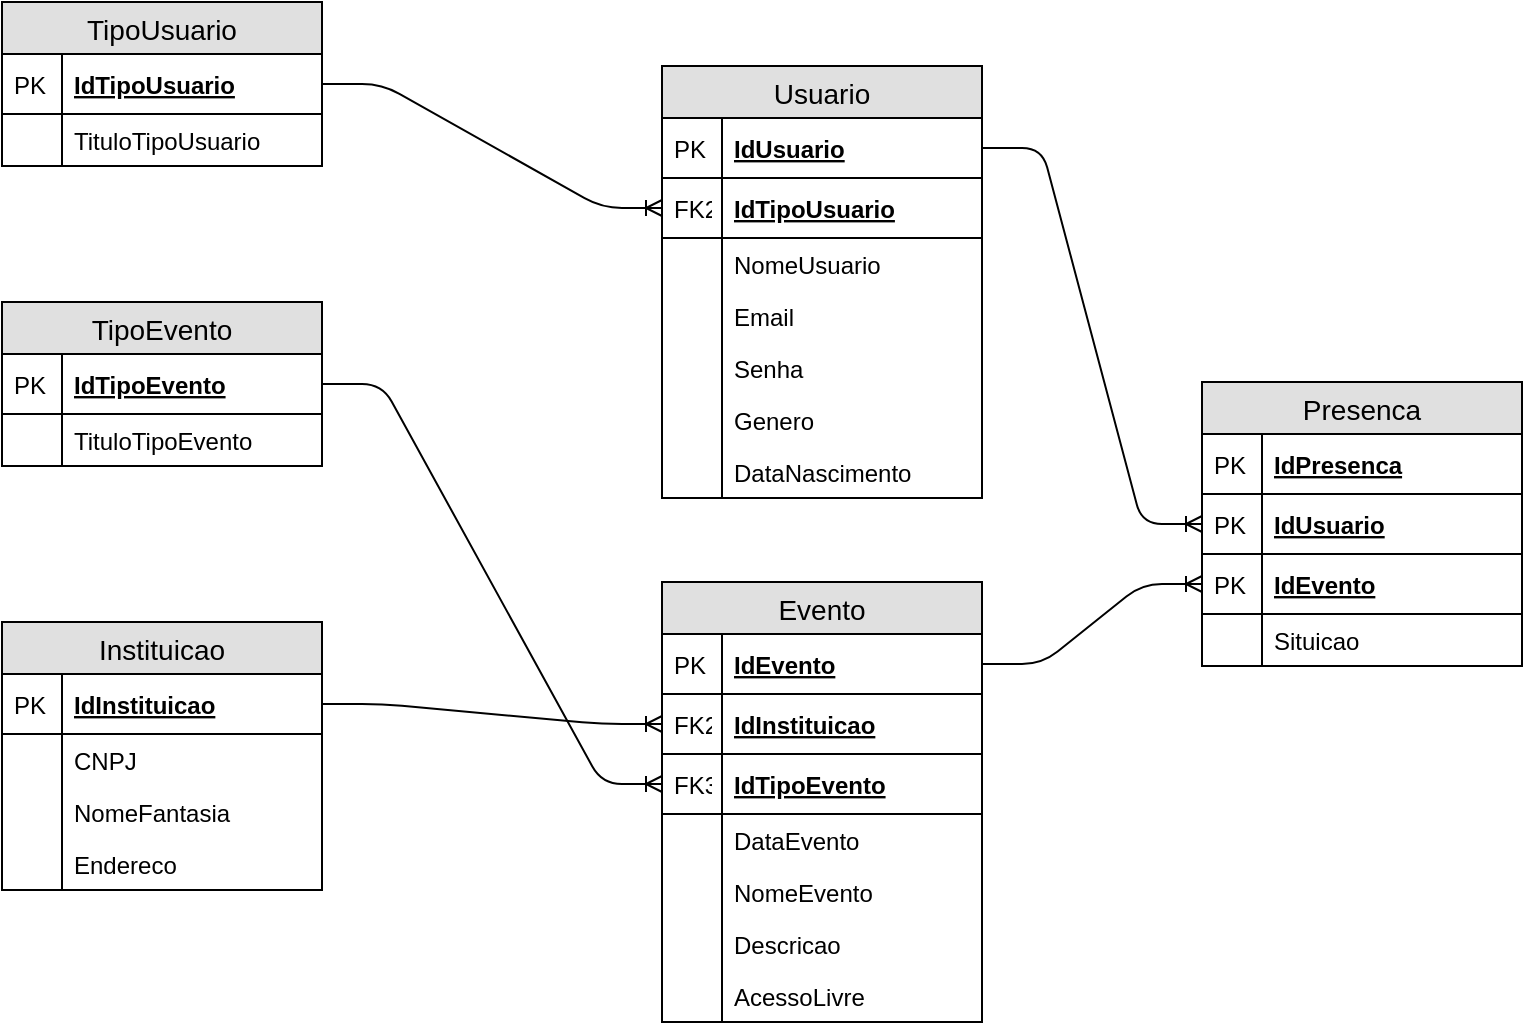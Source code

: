 <mxfile version="12.6.5" type="device"><diagram id="WLTkV4pr9Al45GU3Bxom" name="Page-1"><mxGraphModel dx="1278" dy="580" grid="1" gridSize="10" guides="1" tooltips="1" connect="1" arrows="1" fold="1" page="1" pageScale="1" pageWidth="827" pageHeight="1169" math="0" shadow="0"><root><mxCell id="0"/><mxCell id="1" parent="0"/><mxCell id="kXF1HQ-QpxX0hbk5UzPg-1" value="TipoUsuario" style="swimlane;fontStyle=0;childLayout=stackLayout;horizontal=1;startSize=26;fillColor=#e0e0e0;horizontalStack=0;resizeParent=1;resizeParentMax=0;resizeLast=0;collapsible=1;marginBottom=0;swimlaneFillColor=#ffffff;align=center;fontSize=14;" vertex="1" parent="1"><mxGeometry x="40" y="40" width="160" height="82" as="geometry"/></mxCell><mxCell id="kXF1HQ-QpxX0hbk5UzPg-2" value="IdTipoUsuario" style="shape=partialRectangle;top=0;left=0;right=0;bottom=1;align=left;verticalAlign=middle;fillColor=none;spacingLeft=34;spacingRight=4;overflow=hidden;rotatable=0;points=[[0,0.5],[1,0.5]];portConstraint=eastwest;dropTarget=0;fontStyle=5;fontSize=12;" vertex="1" parent="kXF1HQ-QpxX0hbk5UzPg-1"><mxGeometry y="26" width="160" height="30" as="geometry"/></mxCell><mxCell id="kXF1HQ-QpxX0hbk5UzPg-3" value="PK" style="shape=partialRectangle;top=0;left=0;bottom=0;fillColor=none;align=left;verticalAlign=middle;spacingLeft=4;spacingRight=4;overflow=hidden;rotatable=0;points=[];portConstraint=eastwest;part=1;fontSize=12;" vertex="1" connectable="0" parent="kXF1HQ-QpxX0hbk5UzPg-2"><mxGeometry width="30" height="30" as="geometry"/></mxCell><mxCell id="kXF1HQ-QpxX0hbk5UzPg-4" value="TituloTipoUsuario" style="shape=partialRectangle;top=0;left=0;right=0;bottom=0;align=left;verticalAlign=top;fillColor=none;spacingLeft=34;spacingRight=4;overflow=hidden;rotatable=0;points=[[0,0.5],[1,0.5]];portConstraint=eastwest;dropTarget=0;fontSize=12;" vertex="1" parent="kXF1HQ-QpxX0hbk5UzPg-1"><mxGeometry y="56" width="160" height="26" as="geometry"/></mxCell><mxCell id="kXF1HQ-QpxX0hbk5UzPg-5" value="" style="shape=partialRectangle;top=0;left=0;bottom=0;fillColor=none;align=left;verticalAlign=top;spacingLeft=4;spacingRight=4;overflow=hidden;rotatable=0;points=[];portConstraint=eastwest;part=1;fontSize=12;" vertex="1" connectable="0" parent="kXF1HQ-QpxX0hbk5UzPg-4"><mxGeometry width="30" height="26" as="geometry"/></mxCell><mxCell id="kXF1HQ-QpxX0hbk5UzPg-12" value="TipoEvento" style="swimlane;fontStyle=0;childLayout=stackLayout;horizontal=1;startSize=26;fillColor=#e0e0e0;horizontalStack=0;resizeParent=1;resizeParentMax=0;resizeLast=0;collapsible=1;marginBottom=0;swimlaneFillColor=#ffffff;align=center;fontSize=14;" vertex="1" parent="1"><mxGeometry x="40" y="190" width="160" height="82" as="geometry"/></mxCell><mxCell id="kXF1HQ-QpxX0hbk5UzPg-13" value="IdTipoEvento" style="shape=partialRectangle;top=0;left=0;right=0;bottom=1;align=left;verticalAlign=middle;fillColor=none;spacingLeft=34;spacingRight=4;overflow=hidden;rotatable=0;points=[[0,0.5],[1,0.5]];portConstraint=eastwest;dropTarget=0;fontStyle=5;fontSize=12;" vertex="1" parent="kXF1HQ-QpxX0hbk5UzPg-12"><mxGeometry y="26" width="160" height="30" as="geometry"/></mxCell><mxCell id="kXF1HQ-QpxX0hbk5UzPg-14" value="PK" style="shape=partialRectangle;top=0;left=0;bottom=0;fillColor=none;align=left;verticalAlign=middle;spacingLeft=4;spacingRight=4;overflow=hidden;rotatable=0;points=[];portConstraint=eastwest;part=1;fontSize=12;" vertex="1" connectable="0" parent="kXF1HQ-QpxX0hbk5UzPg-13"><mxGeometry width="30" height="30" as="geometry"/></mxCell><mxCell id="kXF1HQ-QpxX0hbk5UzPg-15" value="TituloTipoEvento&#10;" style="shape=partialRectangle;top=0;left=0;right=0;bottom=0;align=left;verticalAlign=top;fillColor=none;spacingLeft=34;spacingRight=4;overflow=hidden;rotatable=0;points=[[0,0.5],[1,0.5]];portConstraint=eastwest;dropTarget=0;fontSize=12;" vertex="1" parent="kXF1HQ-QpxX0hbk5UzPg-12"><mxGeometry y="56" width="160" height="26" as="geometry"/></mxCell><mxCell id="kXF1HQ-QpxX0hbk5UzPg-16" value="" style="shape=partialRectangle;top=0;left=0;bottom=0;fillColor=none;align=left;verticalAlign=top;spacingLeft=4;spacingRight=4;overflow=hidden;rotatable=0;points=[];portConstraint=eastwest;part=1;fontSize=12;" vertex="1" connectable="0" parent="kXF1HQ-QpxX0hbk5UzPg-15"><mxGeometry width="30" height="26" as="geometry"/></mxCell><mxCell id="kXF1HQ-QpxX0hbk5UzPg-23" value="Instituicao" style="swimlane;fontStyle=0;childLayout=stackLayout;horizontal=1;startSize=26;fillColor=#e0e0e0;horizontalStack=0;resizeParent=1;resizeParentMax=0;resizeLast=0;collapsible=1;marginBottom=0;swimlaneFillColor=#ffffff;align=center;fontSize=14;" vertex="1" parent="1"><mxGeometry x="40" y="350" width="160" height="134" as="geometry"/></mxCell><mxCell id="kXF1HQ-QpxX0hbk5UzPg-24" value="IdInstituicao" style="shape=partialRectangle;top=0;left=0;right=0;bottom=1;align=left;verticalAlign=middle;fillColor=none;spacingLeft=34;spacingRight=4;overflow=hidden;rotatable=0;points=[[0,0.5],[1,0.5]];portConstraint=eastwest;dropTarget=0;fontStyle=5;fontSize=12;" vertex="1" parent="kXF1HQ-QpxX0hbk5UzPg-23"><mxGeometry y="26" width="160" height="30" as="geometry"/></mxCell><mxCell id="kXF1HQ-QpxX0hbk5UzPg-25" value="PK" style="shape=partialRectangle;top=0;left=0;bottom=0;fillColor=none;align=left;verticalAlign=middle;spacingLeft=4;spacingRight=4;overflow=hidden;rotatable=0;points=[];portConstraint=eastwest;part=1;fontSize=12;" vertex="1" connectable="0" parent="kXF1HQ-QpxX0hbk5UzPg-24"><mxGeometry width="30" height="30" as="geometry"/></mxCell><mxCell id="kXF1HQ-QpxX0hbk5UzPg-26" value="CNPJ" style="shape=partialRectangle;top=0;left=0;right=0;bottom=0;align=left;verticalAlign=top;fillColor=none;spacingLeft=34;spacingRight=4;overflow=hidden;rotatable=0;points=[[0,0.5],[1,0.5]];portConstraint=eastwest;dropTarget=0;fontSize=12;" vertex="1" parent="kXF1HQ-QpxX0hbk5UzPg-23"><mxGeometry y="56" width="160" height="26" as="geometry"/></mxCell><mxCell id="kXF1HQ-QpxX0hbk5UzPg-27" value="" style="shape=partialRectangle;top=0;left=0;bottom=0;fillColor=none;align=left;verticalAlign=top;spacingLeft=4;spacingRight=4;overflow=hidden;rotatable=0;points=[];portConstraint=eastwest;part=1;fontSize=12;" vertex="1" connectable="0" parent="kXF1HQ-QpxX0hbk5UzPg-26"><mxGeometry width="30" height="26" as="geometry"/></mxCell><mxCell id="kXF1HQ-QpxX0hbk5UzPg-28" value="NomeFantasia" style="shape=partialRectangle;top=0;left=0;right=0;bottom=0;align=left;verticalAlign=top;fillColor=none;spacingLeft=34;spacingRight=4;overflow=hidden;rotatable=0;points=[[0,0.5],[1,0.5]];portConstraint=eastwest;dropTarget=0;fontSize=12;" vertex="1" parent="kXF1HQ-QpxX0hbk5UzPg-23"><mxGeometry y="82" width="160" height="26" as="geometry"/></mxCell><mxCell id="kXF1HQ-QpxX0hbk5UzPg-29" value="" style="shape=partialRectangle;top=0;left=0;bottom=0;fillColor=none;align=left;verticalAlign=top;spacingLeft=4;spacingRight=4;overflow=hidden;rotatable=0;points=[];portConstraint=eastwest;part=1;fontSize=12;" vertex="1" connectable="0" parent="kXF1HQ-QpxX0hbk5UzPg-28"><mxGeometry width="30" height="26" as="geometry"/></mxCell><mxCell id="kXF1HQ-QpxX0hbk5UzPg-30" value="Endereco" style="shape=partialRectangle;top=0;left=0;right=0;bottom=0;align=left;verticalAlign=top;fillColor=none;spacingLeft=34;spacingRight=4;overflow=hidden;rotatable=0;points=[[0,0.5],[1,0.5]];portConstraint=eastwest;dropTarget=0;fontSize=12;" vertex="1" parent="kXF1HQ-QpxX0hbk5UzPg-23"><mxGeometry y="108" width="160" height="26" as="geometry"/></mxCell><mxCell id="kXF1HQ-QpxX0hbk5UzPg-31" value="" style="shape=partialRectangle;top=0;left=0;bottom=0;fillColor=none;align=left;verticalAlign=top;spacingLeft=4;spacingRight=4;overflow=hidden;rotatable=0;points=[];portConstraint=eastwest;part=1;fontSize=12;" vertex="1" connectable="0" parent="kXF1HQ-QpxX0hbk5UzPg-30"><mxGeometry width="30" height="26" as="geometry"/></mxCell><mxCell id="kXF1HQ-QpxX0hbk5UzPg-34" value="Presenca" style="swimlane;fontStyle=0;childLayout=stackLayout;horizontal=1;startSize=26;fillColor=#e0e0e0;horizontalStack=0;resizeParent=1;resizeParentMax=0;resizeLast=0;collapsible=1;marginBottom=0;swimlaneFillColor=#ffffff;align=center;fontSize=14;" vertex="1" parent="1"><mxGeometry x="640" y="230" width="160" height="142" as="geometry"/></mxCell><mxCell id="kXF1HQ-QpxX0hbk5UzPg-35" value="IdPresenca" style="shape=partialRectangle;top=0;left=0;right=0;bottom=1;align=left;verticalAlign=middle;fillColor=none;spacingLeft=34;spacingRight=4;overflow=hidden;rotatable=0;points=[[0,0.5],[1,0.5]];portConstraint=eastwest;dropTarget=0;fontStyle=5;fontSize=12;" vertex="1" parent="kXF1HQ-QpxX0hbk5UzPg-34"><mxGeometry y="26" width="160" height="30" as="geometry"/></mxCell><mxCell id="kXF1HQ-QpxX0hbk5UzPg-36" value="PK" style="shape=partialRectangle;top=0;left=0;bottom=0;fillColor=none;align=left;verticalAlign=middle;spacingLeft=4;spacingRight=4;overflow=hidden;rotatable=0;points=[];portConstraint=eastwest;part=1;fontSize=12;" vertex="1" connectable="0" parent="kXF1HQ-QpxX0hbk5UzPg-35"><mxGeometry width="30" height="30" as="geometry"/></mxCell><mxCell id="kXF1HQ-QpxX0hbk5UzPg-86" value="IdUsuario" style="shape=partialRectangle;top=0;left=0;right=0;bottom=1;align=left;verticalAlign=middle;fillColor=none;spacingLeft=34;spacingRight=4;overflow=hidden;rotatable=0;points=[[0,0.5],[1,0.5]];portConstraint=eastwest;dropTarget=0;fontStyle=5;fontSize=12;" vertex="1" parent="kXF1HQ-QpxX0hbk5UzPg-34"><mxGeometry y="56" width="160" height="30" as="geometry"/></mxCell><mxCell id="kXF1HQ-QpxX0hbk5UzPg-87" value="PK" style="shape=partialRectangle;top=0;left=0;bottom=0;fillColor=none;align=left;verticalAlign=middle;spacingLeft=4;spacingRight=4;overflow=hidden;rotatable=0;points=[];portConstraint=eastwest;part=1;fontSize=12;" vertex="1" connectable="0" parent="kXF1HQ-QpxX0hbk5UzPg-86"><mxGeometry width="30" height="30" as="geometry"/></mxCell><mxCell id="kXF1HQ-QpxX0hbk5UzPg-88" value="IdEvento" style="shape=partialRectangle;top=0;left=0;right=0;bottom=1;align=left;verticalAlign=middle;fillColor=none;spacingLeft=34;spacingRight=4;overflow=hidden;rotatable=0;points=[[0,0.5],[1,0.5]];portConstraint=eastwest;dropTarget=0;fontStyle=5;fontSize=12;" vertex="1" parent="kXF1HQ-QpxX0hbk5UzPg-34"><mxGeometry y="86" width="160" height="30" as="geometry"/></mxCell><mxCell id="kXF1HQ-QpxX0hbk5UzPg-89" value="PK" style="shape=partialRectangle;top=0;left=0;bottom=0;fillColor=none;align=left;verticalAlign=middle;spacingLeft=4;spacingRight=4;overflow=hidden;rotatable=0;points=[];portConstraint=eastwest;part=1;fontSize=12;" vertex="1" connectable="0" parent="kXF1HQ-QpxX0hbk5UzPg-88"><mxGeometry width="30" height="30" as="geometry"/></mxCell><mxCell id="kXF1HQ-QpxX0hbk5UzPg-37" value="Situicao" style="shape=partialRectangle;top=0;left=0;right=0;bottom=0;align=left;verticalAlign=top;fillColor=none;spacingLeft=34;spacingRight=4;overflow=hidden;rotatable=0;points=[[0,0.5],[1,0.5]];portConstraint=eastwest;dropTarget=0;fontSize=12;" vertex="1" parent="kXF1HQ-QpxX0hbk5UzPg-34"><mxGeometry y="116" width="160" height="26" as="geometry"/></mxCell><mxCell id="kXF1HQ-QpxX0hbk5UzPg-38" value="" style="shape=partialRectangle;top=0;left=0;bottom=0;fillColor=none;align=left;verticalAlign=top;spacingLeft=4;spacingRight=4;overflow=hidden;rotatable=0;points=[];portConstraint=eastwest;part=1;fontSize=12;" vertex="1" connectable="0" parent="kXF1HQ-QpxX0hbk5UzPg-37"><mxGeometry width="30" height="26" as="geometry"/></mxCell><mxCell id="kXF1HQ-QpxX0hbk5UzPg-45" value="Usuario" style="swimlane;fontStyle=0;childLayout=stackLayout;horizontal=1;startSize=26;fillColor=#e0e0e0;horizontalStack=0;resizeParent=1;resizeParentMax=0;resizeLast=0;collapsible=1;marginBottom=0;swimlaneFillColor=#ffffff;align=center;fontSize=14;" vertex="1" parent="1"><mxGeometry x="370" y="72" width="160" height="216" as="geometry"/></mxCell><mxCell id="kXF1HQ-QpxX0hbk5UzPg-46" value="IdUsuario" style="shape=partialRectangle;top=0;left=0;right=0;bottom=1;align=left;verticalAlign=middle;fillColor=none;spacingLeft=34;spacingRight=4;overflow=hidden;rotatable=0;points=[[0,0.5],[1,0.5]];portConstraint=eastwest;dropTarget=0;fontStyle=5;fontSize=12;" vertex="1" parent="kXF1HQ-QpxX0hbk5UzPg-45"><mxGeometry y="26" width="160" height="30" as="geometry"/></mxCell><mxCell id="kXF1HQ-QpxX0hbk5UzPg-47" value="PK" style="shape=partialRectangle;top=0;left=0;bottom=0;fillColor=none;align=left;verticalAlign=middle;spacingLeft=4;spacingRight=4;overflow=hidden;rotatable=0;points=[];portConstraint=eastwest;part=1;fontSize=12;" vertex="1" connectable="0" parent="kXF1HQ-QpxX0hbk5UzPg-46"><mxGeometry width="30" height="30" as="geometry"/></mxCell><mxCell id="kXF1HQ-QpxX0hbk5UzPg-77" value="IdTipoUsuario" style="shape=partialRectangle;top=0;left=0;right=0;bottom=1;align=left;verticalAlign=middle;fillColor=none;spacingLeft=34;spacingRight=4;overflow=hidden;rotatable=0;points=[[0,0.5],[1,0.5]];portConstraint=eastwest;dropTarget=0;fontStyle=5;fontSize=12;" vertex="1" parent="kXF1HQ-QpxX0hbk5UzPg-45"><mxGeometry y="56" width="160" height="30" as="geometry"/></mxCell><mxCell id="kXF1HQ-QpxX0hbk5UzPg-78" value="FK2" style="shape=partialRectangle;top=0;left=0;bottom=0;fillColor=none;align=left;verticalAlign=middle;spacingLeft=4;spacingRight=4;overflow=hidden;rotatable=0;points=[];portConstraint=eastwest;part=1;fontSize=12;" vertex="1" connectable="0" parent="kXF1HQ-QpxX0hbk5UzPg-77"><mxGeometry width="30" height="30" as="geometry"/></mxCell><mxCell id="kXF1HQ-QpxX0hbk5UzPg-48" value="NomeUsuario&#10;" style="shape=partialRectangle;top=0;left=0;right=0;bottom=0;align=left;verticalAlign=top;fillColor=none;spacingLeft=34;spacingRight=4;overflow=hidden;rotatable=0;points=[[0,0.5],[1,0.5]];portConstraint=eastwest;dropTarget=0;fontSize=12;" vertex="1" parent="kXF1HQ-QpxX0hbk5UzPg-45"><mxGeometry y="86" width="160" height="26" as="geometry"/></mxCell><mxCell id="kXF1HQ-QpxX0hbk5UzPg-49" value="" style="shape=partialRectangle;top=0;left=0;bottom=0;fillColor=none;align=left;verticalAlign=top;spacingLeft=4;spacingRight=4;overflow=hidden;rotatable=0;points=[];portConstraint=eastwest;part=1;fontSize=12;" vertex="1" connectable="0" parent="kXF1HQ-QpxX0hbk5UzPg-48"><mxGeometry width="30" height="26" as="geometry"/></mxCell><mxCell id="kXF1HQ-QpxX0hbk5UzPg-50" value="Email" style="shape=partialRectangle;top=0;left=0;right=0;bottom=0;align=left;verticalAlign=top;fillColor=none;spacingLeft=34;spacingRight=4;overflow=hidden;rotatable=0;points=[[0,0.5],[1,0.5]];portConstraint=eastwest;dropTarget=0;fontSize=12;" vertex="1" parent="kXF1HQ-QpxX0hbk5UzPg-45"><mxGeometry y="112" width="160" height="26" as="geometry"/></mxCell><mxCell id="kXF1HQ-QpxX0hbk5UzPg-51" value="" style="shape=partialRectangle;top=0;left=0;bottom=0;fillColor=none;align=left;verticalAlign=top;spacingLeft=4;spacingRight=4;overflow=hidden;rotatable=0;points=[];portConstraint=eastwest;part=1;fontSize=12;" vertex="1" connectable="0" parent="kXF1HQ-QpxX0hbk5UzPg-50"><mxGeometry width="30" height="26" as="geometry"/></mxCell><mxCell id="kXF1HQ-QpxX0hbk5UzPg-52" value="Senha" style="shape=partialRectangle;top=0;left=0;right=0;bottom=0;align=left;verticalAlign=top;fillColor=none;spacingLeft=34;spacingRight=4;overflow=hidden;rotatable=0;points=[[0,0.5],[1,0.5]];portConstraint=eastwest;dropTarget=0;fontSize=12;" vertex="1" parent="kXF1HQ-QpxX0hbk5UzPg-45"><mxGeometry y="138" width="160" height="26" as="geometry"/></mxCell><mxCell id="kXF1HQ-QpxX0hbk5UzPg-53" value="" style="shape=partialRectangle;top=0;left=0;bottom=0;fillColor=none;align=left;verticalAlign=top;spacingLeft=4;spacingRight=4;overflow=hidden;rotatable=0;points=[];portConstraint=eastwest;part=1;fontSize=12;" vertex="1" connectable="0" parent="kXF1HQ-QpxX0hbk5UzPg-52"><mxGeometry width="30" height="26" as="geometry"/></mxCell><mxCell id="kXF1HQ-QpxX0hbk5UzPg-69" value="Genero" style="shape=partialRectangle;top=0;left=0;right=0;bottom=0;align=left;verticalAlign=top;fillColor=none;spacingLeft=34;spacingRight=4;overflow=hidden;rotatable=0;points=[[0,0.5],[1,0.5]];portConstraint=eastwest;dropTarget=0;fontSize=12;" vertex="1" parent="kXF1HQ-QpxX0hbk5UzPg-45"><mxGeometry y="164" width="160" height="26" as="geometry"/></mxCell><mxCell id="kXF1HQ-QpxX0hbk5UzPg-70" value="" style="shape=partialRectangle;top=0;left=0;bottom=0;fillColor=none;align=left;verticalAlign=top;spacingLeft=4;spacingRight=4;overflow=hidden;rotatable=0;points=[];portConstraint=eastwest;part=1;fontSize=12;" vertex="1" connectable="0" parent="kXF1HQ-QpxX0hbk5UzPg-69"><mxGeometry width="30" height="26" as="geometry"/></mxCell><mxCell id="kXF1HQ-QpxX0hbk5UzPg-71" value="DataNascimento" style="shape=partialRectangle;top=0;left=0;right=0;bottom=0;align=left;verticalAlign=top;fillColor=none;spacingLeft=34;spacingRight=4;overflow=hidden;rotatable=0;points=[[0,0.5],[1,0.5]];portConstraint=eastwest;dropTarget=0;fontSize=12;" vertex="1" parent="kXF1HQ-QpxX0hbk5UzPg-45"><mxGeometry y="190" width="160" height="26" as="geometry"/></mxCell><mxCell id="kXF1HQ-QpxX0hbk5UzPg-72" value="" style="shape=partialRectangle;top=0;left=0;bottom=0;fillColor=none;align=left;verticalAlign=top;spacingLeft=4;spacingRight=4;overflow=hidden;rotatable=0;points=[];portConstraint=eastwest;part=1;fontSize=12;" vertex="1" connectable="0" parent="kXF1HQ-QpxX0hbk5UzPg-71"><mxGeometry width="30" height="26" as="geometry"/></mxCell><mxCell id="kXF1HQ-QpxX0hbk5UzPg-56" value="Evento" style="swimlane;fontStyle=0;childLayout=stackLayout;horizontal=1;startSize=26;fillColor=#e0e0e0;horizontalStack=0;resizeParent=1;resizeParentMax=0;resizeLast=0;collapsible=1;marginBottom=0;swimlaneFillColor=#ffffff;align=center;fontSize=14;" vertex="1" parent="1"><mxGeometry x="370" y="330" width="160" height="220" as="geometry"/></mxCell><mxCell id="kXF1HQ-QpxX0hbk5UzPg-57" value="IdEvento" style="shape=partialRectangle;top=0;left=0;right=0;bottom=1;align=left;verticalAlign=middle;fillColor=none;spacingLeft=34;spacingRight=4;overflow=hidden;rotatable=0;points=[[0,0.5],[1,0.5]];portConstraint=eastwest;dropTarget=0;fontStyle=5;fontSize=12;" vertex="1" parent="kXF1HQ-QpxX0hbk5UzPg-56"><mxGeometry y="26" width="160" height="30" as="geometry"/></mxCell><mxCell id="kXF1HQ-QpxX0hbk5UzPg-58" value="PK" style="shape=partialRectangle;top=0;left=0;bottom=0;fillColor=none;align=left;verticalAlign=middle;spacingLeft=4;spacingRight=4;overflow=hidden;rotatable=0;points=[];portConstraint=eastwest;part=1;fontSize=12;" vertex="1" connectable="0" parent="kXF1HQ-QpxX0hbk5UzPg-57"><mxGeometry width="30" height="30" as="geometry"/></mxCell><mxCell id="kXF1HQ-QpxX0hbk5UzPg-79" value="IdInstituicao" style="shape=partialRectangle;top=0;left=0;right=0;bottom=1;align=left;verticalAlign=middle;fillColor=none;spacingLeft=34;spacingRight=4;overflow=hidden;rotatable=0;points=[[0,0.5],[1,0.5]];portConstraint=eastwest;dropTarget=0;fontStyle=5;fontSize=12;" vertex="1" parent="kXF1HQ-QpxX0hbk5UzPg-56"><mxGeometry y="56" width="160" height="30" as="geometry"/></mxCell><mxCell id="kXF1HQ-QpxX0hbk5UzPg-80" value="FK2" style="shape=partialRectangle;top=0;left=0;bottom=0;fillColor=none;align=left;verticalAlign=middle;spacingLeft=4;spacingRight=4;overflow=hidden;rotatable=0;points=[];portConstraint=eastwest;part=1;fontSize=12;" vertex="1" connectable="0" parent="kXF1HQ-QpxX0hbk5UzPg-79"><mxGeometry width="30" height="30" as="geometry"/></mxCell><mxCell id="kXF1HQ-QpxX0hbk5UzPg-81" value="IdTipoEvento" style="shape=partialRectangle;top=0;left=0;right=0;bottom=1;align=left;verticalAlign=middle;fillColor=none;spacingLeft=34;spacingRight=4;overflow=hidden;rotatable=0;points=[[0,0.5],[1,0.5]];portConstraint=eastwest;dropTarget=0;fontStyle=5;fontSize=12;" vertex="1" parent="kXF1HQ-QpxX0hbk5UzPg-56"><mxGeometry y="86" width="160" height="30" as="geometry"/></mxCell><mxCell id="kXF1HQ-QpxX0hbk5UzPg-82" value="FK3" style="shape=partialRectangle;top=0;left=0;bottom=0;fillColor=none;align=left;verticalAlign=middle;spacingLeft=4;spacingRight=4;overflow=hidden;rotatable=0;points=[];portConstraint=eastwest;part=1;fontSize=12;" vertex="1" connectable="0" parent="kXF1HQ-QpxX0hbk5UzPg-81"><mxGeometry width="30" height="30" as="geometry"/></mxCell><mxCell id="kXF1HQ-QpxX0hbk5UzPg-59" value="DataEvento" style="shape=partialRectangle;top=0;left=0;right=0;bottom=0;align=left;verticalAlign=top;fillColor=none;spacingLeft=34;spacingRight=4;overflow=hidden;rotatable=0;points=[[0,0.5],[1,0.5]];portConstraint=eastwest;dropTarget=0;fontSize=12;" vertex="1" parent="kXF1HQ-QpxX0hbk5UzPg-56"><mxGeometry y="116" width="160" height="26" as="geometry"/></mxCell><mxCell id="kXF1HQ-QpxX0hbk5UzPg-60" value="" style="shape=partialRectangle;top=0;left=0;bottom=0;fillColor=none;align=left;verticalAlign=top;spacingLeft=4;spacingRight=4;overflow=hidden;rotatable=0;points=[];portConstraint=eastwest;part=1;fontSize=12;" vertex="1" connectable="0" parent="kXF1HQ-QpxX0hbk5UzPg-59"><mxGeometry width="30" height="26" as="geometry"/></mxCell><mxCell id="kXF1HQ-QpxX0hbk5UzPg-61" value="NomeEvento" style="shape=partialRectangle;top=0;left=0;right=0;bottom=0;align=left;verticalAlign=top;fillColor=none;spacingLeft=34;spacingRight=4;overflow=hidden;rotatable=0;points=[[0,0.5],[1,0.5]];portConstraint=eastwest;dropTarget=0;fontSize=12;" vertex="1" parent="kXF1HQ-QpxX0hbk5UzPg-56"><mxGeometry y="142" width="160" height="26" as="geometry"/></mxCell><mxCell id="kXF1HQ-QpxX0hbk5UzPg-62" value="" style="shape=partialRectangle;top=0;left=0;bottom=0;fillColor=none;align=left;verticalAlign=top;spacingLeft=4;spacingRight=4;overflow=hidden;rotatable=0;points=[];portConstraint=eastwest;part=1;fontSize=12;" vertex="1" connectable="0" parent="kXF1HQ-QpxX0hbk5UzPg-61"><mxGeometry width="30" height="26" as="geometry"/></mxCell><mxCell id="kXF1HQ-QpxX0hbk5UzPg-63" value="Descricao" style="shape=partialRectangle;top=0;left=0;right=0;bottom=0;align=left;verticalAlign=top;fillColor=none;spacingLeft=34;spacingRight=4;overflow=hidden;rotatable=0;points=[[0,0.5],[1,0.5]];portConstraint=eastwest;dropTarget=0;fontSize=12;" vertex="1" parent="kXF1HQ-QpxX0hbk5UzPg-56"><mxGeometry y="168" width="160" height="26" as="geometry"/></mxCell><mxCell id="kXF1HQ-QpxX0hbk5UzPg-64" value="" style="shape=partialRectangle;top=0;left=0;bottom=0;fillColor=none;align=left;verticalAlign=top;spacingLeft=4;spacingRight=4;overflow=hidden;rotatable=0;points=[];portConstraint=eastwest;part=1;fontSize=12;" vertex="1" connectable="0" parent="kXF1HQ-QpxX0hbk5UzPg-63"><mxGeometry width="30" height="26" as="geometry"/></mxCell><mxCell id="kXF1HQ-QpxX0hbk5UzPg-83" value="AcessoLivre" style="shape=partialRectangle;top=0;left=0;right=0;bottom=0;align=left;verticalAlign=top;fillColor=none;spacingLeft=34;spacingRight=4;overflow=hidden;rotatable=0;points=[[0,0.5],[1,0.5]];portConstraint=eastwest;dropTarget=0;fontSize=12;" vertex="1" parent="kXF1HQ-QpxX0hbk5UzPg-56"><mxGeometry y="194" width="160" height="26" as="geometry"/></mxCell><mxCell id="kXF1HQ-QpxX0hbk5UzPg-84" value="" style="shape=partialRectangle;top=0;left=0;bottom=0;fillColor=none;align=left;verticalAlign=top;spacingLeft=4;spacingRight=4;overflow=hidden;rotatable=0;points=[];portConstraint=eastwest;part=1;fontSize=12;" vertex="1" connectable="0" parent="kXF1HQ-QpxX0hbk5UzPg-83"><mxGeometry width="30" height="26" as="geometry"/></mxCell><mxCell id="kXF1HQ-QpxX0hbk5UzPg-91" value="" style="edgeStyle=entityRelationEdgeStyle;fontSize=12;html=1;endArrow=ERoneToMany;entryX=0;entryY=0.5;entryDx=0;entryDy=0;exitX=1;exitY=0.5;exitDx=0;exitDy=0;" edge="1" parent="1" source="kXF1HQ-QpxX0hbk5UzPg-2" target="kXF1HQ-QpxX0hbk5UzPg-77"><mxGeometry width="100" height="100" relative="1" as="geometry"><mxPoint x="220" y="190" as="sourcePoint"/><mxPoint x="320" y="90" as="targetPoint"/></mxGeometry></mxCell><mxCell id="kXF1HQ-QpxX0hbk5UzPg-92" value="" style="edgeStyle=entityRelationEdgeStyle;fontSize=12;html=1;endArrow=ERoneToMany;exitX=1;exitY=0.5;exitDx=0;exitDy=0;entryX=0;entryY=0.5;entryDx=0;entryDy=0;" edge="1" parent="1" source="kXF1HQ-QpxX0hbk5UzPg-13" target="kXF1HQ-QpxX0hbk5UzPg-81"><mxGeometry width="100" height="100" relative="1" as="geometry"><mxPoint x="230" y="320" as="sourcePoint"/><mxPoint x="330" y="220" as="targetPoint"/></mxGeometry></mxCell><mxCell id="kXF1HQ-QpxX0hbk5UzPg-93" value="" style="edgeStyle=entityRelationEdgeStyle;fontSize=12;html=1;endArrow=ERoneToMany;entryX=0;entryY=0.5;entryDx=0;entryDy=0;exitX=1;exitY=0.5;exitDx=0;exitDy=0;" edge="1" parent="1" source="kXF1HQ-QpxX0hbk5UzPg-24" target="kXF1HQ-QpxX0hbk5UzPg-79"><mxGeometry width="100" height="100" relative="1" as="geometry"><mxPoint x="260" y="440" as="sourcePoint"/><mxPoint x="360" y="340" as="targetPoint"/></mxGeometry></mxCell><mxCell id="kXF1HQ-QpxX0hbk5UzPg-94" value="" style="edgeStyle=entityRelationEdgeStyle;fontSize=12;html=1;endArrow=ERoneToMany;entryX=0;entryY=0.5;entryDx=0;entryDy=0;" edge="1" parent="1" source="kXF1HQ-QpxX0hbk5UzPg-46" target="kXF1HQ-QpxX0hbk5UzPg-86"><mxGeometry width="100" height="100" relative="1" as="geometry"><mxPoint x="560" y="170" as="sourcePoint"/><mxPoint x="680" y="120" as="targetPoint"/></mxGeometry></mxCell><mxCell id="kXF1HQ-QpxX0hbk5UzPg-95" value="" style="edgeStyle=entityRelationEdgeStyle;fontSize=12;html=1;endArrow=ERoneToMany;exitX=1;exitY=0.5;exitDx=0;exitDy=0;entryX=0;entryY=0.5;entryDx=0;entryDy=0;" edge="1" parent="1" source="kXF1HQ-QpxX0hbk5UzPg-57" target="kXF1HQ-QpxX0hbk5UzPg-88"><mxGeometry width="100" height="100" relative="1" as="geometry"><mxPoint x="610" y="450" as="sourcePoint"/><mxPoint x="710" y="350" as="targetPoint"/></mxGeometry></mxCell></root></mxGraphModel></diagram></mxfile>